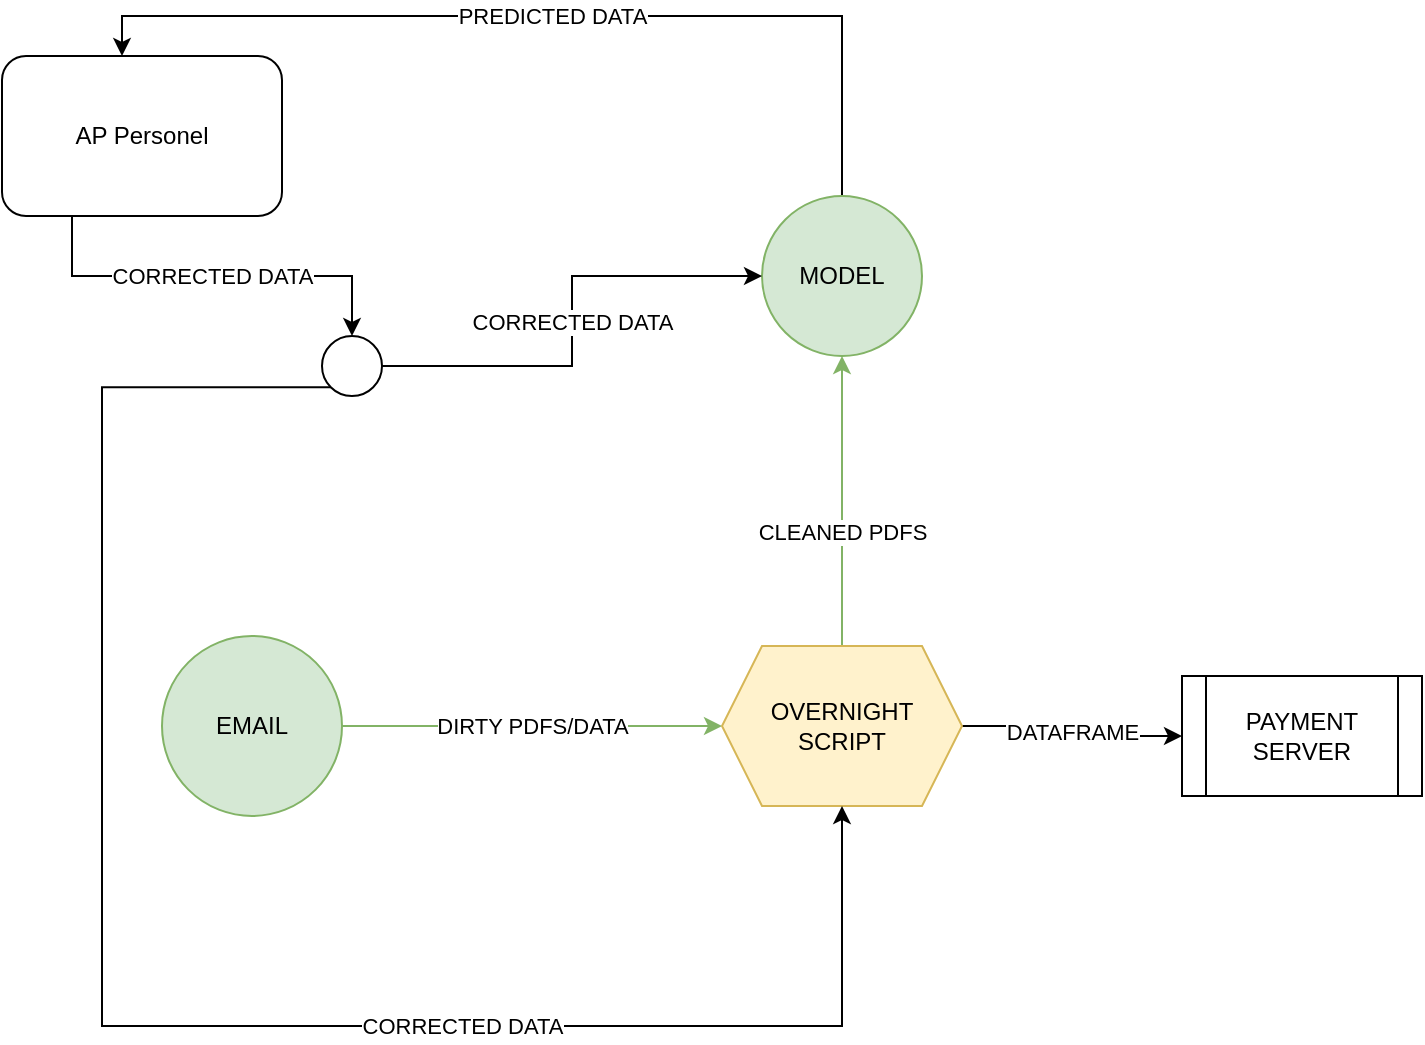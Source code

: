 <mxfile version="20.8.20" type="device"><diagram id="C5RBs43oDa-KdzZeNtuy" name="Page-1"><mxGraphModel dx="1207" dy="696" grid="1" gridSize="10" guides="1" tooltips="1" connect="1" arrows="1" fold="1" page="1" pageScale="1" pageWidth="827" pageHeight="1169" math="0" shadow="0"><root><mxCell id="WIyWlLk6GJQsqaUBKTNV-0"/><mxCell id="WIyWlLk6GJQsqaUBKTNV-1" parent="WIyWlLk6GJQsqaUBKTNV-0"/><mxCell id="hP8WHerPFuYL4BXgVy-d-19" value="CORRECTED DATA" style="edgeStyle=orthogonalEdgeStyle;rounded=0;orthogonalLoop=1;jettySize=auto;html=1;exitX=0.25;exitY=1;exitDx=0;exitDy=0;strokeColor=default;entryX=0.5;entryY=0;entryDx=0;entryDy=0;" parent="WIyWlLk6GJQsqaUBKTNV-1" source="WIyWlLk6GJQsqaUBKTNV-3" target="hP8WHerPFuYL4BXgVy-d-22" edge="1"><mxGeometry relative="1" as="geometry"><mxPoint x="70" y="330" as="targetPoint"/></mxGeometry></mxCell><mxCell id="WIyWlLk6GJQsqaUBKTNV-3" value="AP Personel" style="rounded=1;whiteSpace=wrap;html=1;fontSize=12;glass=0;strokeWidth=1;shadow=0;" parent="WIyWlLk6GJQsqaUBKTNV-1" vertex="1"><mxGeometry x="60" y="110" width="140" height="80" as="geometry"/></mxCell><mxCell id="hP8WHerPFuYL4BXgVy-d-18" value="PREDICTED DATA" style="edgeStyle=orthogonalEdgeStyle;rounded=0;orthogonalLoop=1;jettySize=auto;html=1;exitX=0.5;exitY=0;exitDx=0;exitDy=0;" parent="WIyWlLk6GJQsqaUBKTNV-1" source="hP8WHerPFuYL4BXgVy-d-4" edge="1"><mxGeometry relative="1" as="geometry"><mxPoint x="120" y="110" as="targetPoint"/><Array as="points"><mxPoint x="414" y="90"/><mxPoint x="120" y="90"/><mxPoint x="120" y="110"/></Array></mxGeometry></mxCell><mxCell id="hP8WHerPFuYL4BXgVy-d-4" value="MODEL" style="ellipse;whiteSpace=wrap;html=1;aspect=fixed;fillColor=#d5e8d4;strokeColor=#82b366;" parent="WIyWlLk6GJQsqaUBKTNV-1" vertex="1"><mxGeometry x="440" y="180" width="80" height="80" as="geometry"/></mxCell><mxCell id="hP8WHerPFuYL4BXgVy-d-14" value="DIRTY PDFS/DATA" style="edgeStyle=orthogonalEdgeStyle;rounded=0;orthogonalLoop=1;jettySize=auto;html=1;exitX=1;exitY=0.5;exitDx=0;exitDy=0;entryX=0;entryY=0.5;entryDx=0;entryDy=0;fillColor=#d5e8d4;strokeColor=#82b366;" parent="WIyWlLk6GJQsqaUBKTNV-1" source="hP8WHerPFuYL4BXgVy-d-11" target="hP8WHerPFuYL4BXgVy-d-13" edge="1"><mxGeometry relative="1" as="geometry"/></mxCell><mxCell id="hP8WHerPFuYL4BXgVy-d-11" value="EMAIL" style="ellipse;whiteSpace=wrap;html=1;aspect=fixed;fillColor=#d5e8d4;strokeColor=#82b366;" parent="WIyWlLk6GJQsqaUBKTNV-1" vertex="1"><mxGeometry x="140" y="400" width="90" height="90" as="geometry"/></mxCell><mxCell id="hP8WHerPFuYL4BXgVy-d-16" value="CLEANED PDFS" style="edgeStyle=orthogonalEdgeStyle;rounded=0;orthogonalLoop=1;jettySize=auto;html=1;entryX=0.5;entryY=1;entryDx=0;entryDy=0;exitX=0.5;exitY=0;exitDx=0;exitDy=0;fillColor=#d5e8d4;strokeColor=#82b366;" parent="WIyWlLk6GJQsqaUBKTNV-1" source="hP8WHerPFuYL4BXgVy-d-13" target="hP8WHerPFuYL4BXgVy-d-4" edge="1"><mxGeometry relative="1" as="geometry"><Array as="points"><mxPoint x="480" y="420"/><mxPoint x="480" y="420"/></Array></mxGeometry></mxCell><mxCell id="hP8WHerPFuYL4BXgVy-d-26" value="DATAFRAME" style="edgeStyle=orthogonalEdgeStyle;rounded=0;orthogonalLoop=1;jettySize=auto;html=1;exitX=1;exitY=0.5;exitDx=0;exitDy=0;entryX=0;entryY=0.5;entryDx=0;entryDy=0;strokeColor=default;" parent="WIyWlLk6GJQsqaUBKTNV-1" source="hP8WHerPFuYL4BXgVy-d-13" target="hP8WHerPFuYL4BXgVy-d-25" edge="1"><mxGeometry relative="1" as="geometry"/></mxCell><mxCell id="hP8WHerPFuYL4BXgVy-d-13" value="OVERNIGHT SCRIPT" style="shape=hexagon;perimeter=hexagonPerimeter2;whiteSpace=wrap;html=1;fixedSize=1;fillColor=#fff2cc;strokeColor=#d6b656;" parent="WIyWlLk6GJQsqaUBKTNV-1" vertex="1"><mxGeometry x="420" y="405" width="120" height="80" as="geometry"/></mxCell><mxCell id="hP8WHerPFuYL4BXgVy-d-23" value="CORRECTED DATA" style="edgeStyle=orthogonalEdgeStyle;rounded=0;orthogonalLoop=1;jettySize=auto;html=1;exitX=1;exitY=0.5;exitDx=0;exitDy=0;entryX=0;entryY=0.5;entryDx=0;entryDy=0;strokeColor=default;" parent="WIyWlLk6GJQsqaUBKTNV-1" source="hP8WHerPFuYL4BXgVy-d-22" target="hP8WHerPFuYL4BXgVy-d-4" edge="1"><mxGeometry relative="1" as="geometry"/></mxCell><mxCell id="hP8WHerPFuYL4BXgVy-d-24" value="CORRECTED DATA" style="edgeStyle=orthogonalEdgeStyle;rounded=0;orthogonalLoop=1;jettySize=auto;html=1;exitX=0;exitY=1;exitDx=0;exitDy=0;entryX=0.5;entryY=1;entryDx=0;entryDy=0;strokeColor=default;" parent="WIyWlLk6GJQsqaUBKTNV-1" source="hP8WHerPFuYL4BXgVy-d-22" target="hP8WHerPFuYL4BXgVy-d-13" edge="1"><mxGeometry x="0.343" relative="1" as="geometry"><Array as="points"><mxPoint x="110" y="276"/><mxPoint x="110" y="595"/><mxPoint x="480" y="595"/></Array><mxPoint as="offset"/></mxGeometry></mxCell><mxCell id="hP8WHerPFuYL4BXgVy-d-22" value="" style="ellipse;whiteSpace=wrap;html=1;aspect=fixed;" parent="WIyWlLk6GJQsqaUBKTNV-1" vertex="1"><mxGeometry x="220" y="250" width="30" height="30" as="geometry"/></mxCell><mxCell id="hP8WHerPFuYL4BXgVy-d-25" value="PAYMENT SERVER" style="shape=process;whiteSpace=wrap;html=1;backgroundOutline=1;" parent="WIyWlLk6GJQsqaUBKTNV-1" vertex="1"><mxGeometry x="650" y="420" width="120" height="60" as="geometry"/></mxCell></root></mxGraphModel></diagram></mxfile>